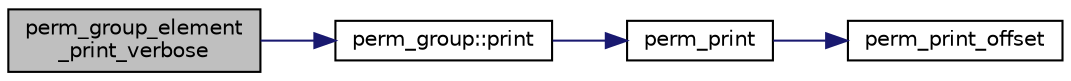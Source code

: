 digraph "perm_group_element_print_verbose"
{
  edge [fontname="Helvetica",fontsize="10",labelfontname="Helvetica",labelfontsize="10"];
  node [fontname="Helvetica",fontsize="10",shape=record];
  rankdir="LR";
  Node8587 [label="perm_group_element\l_print_verbose",height=0.2,width=0.4,color="black", fillcolor="grey75", style="filled", fontcolor="black"];
  Node8587 -> Node8588 [color="midnightblue",fontsize="10",style="solid",fontname="Helvetica"];
  Node8588 [label="perm_group::print",height=0.2,width=0.4,color="black", fillcolor="white", style="filled",URL="$df/d0a/classperm__group.html#af23c8538a48ea66019b7c5a4223b9bea"];
  Node8588 -> Node8589 [color="midnightblue",fontsize="10",style="solid",fontname="Helvetica"];
  Node8589 [label="perm_print",height=0.2,width=0.4,color="black", fillcolor="white", style="filled",URL="$d2/d7c/combinatorics_8_c.html#a2c7eee1361109e8c5b94921589815194"];
  Node8589 -> Node8590 [color="midnightblue",fontsize="10",style="solid",fontname="Helvetica"];
  Node8590 [label="perm_print_offset",height=0.2,width=0.4,color="black", fillcolor="white", style="filled",URL="$d2/d7c/combinatorics_8_c.html#ab87deef2ba9e4d2ce386a19eeaffecf3"];
}
